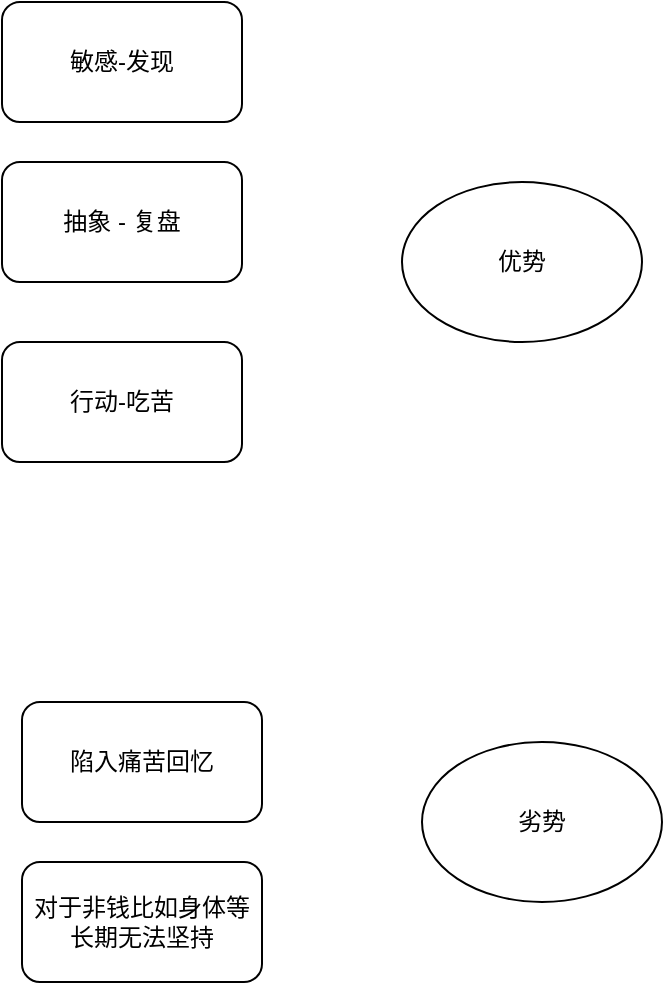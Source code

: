 <mxfile version="20.6.0" type="github">
  <diagram id="2el1WlvfTcGMez_GYhpd" name="第 1 页">
    <mxGraphModel dx="1662" dy="800" grid="1" gridSize="10" guides="1" tooltips="1" connect="1" arrows="1" fold="1" page="1" pageScale="1" pageWidth="400000" pageHeight="300000" math="0" shadow="0">
      <root>
        <mxCell id="0" />
        <mxCell id="1" parent="0" />
        <mxCell id="d4771lMoJdD0fQeVFkbv-1" value="优势" style="ellipse;whiteSpace=wrap;html=1;" vertex="1" parent="1">
          <mxGeometry x="700" y="300" width="120" height="80" as="geometry" />
        </mxCell>
        <mxCell id="d4771lMoJdD0fQeVFkbv-2" value="敏感-发现" style="rounded=1;whiteSpace=wrap;html=1;" vertex="1" parent="1">
          <mxGeometry x="500" y="210" width="120" height="60" as="geometry" />
        </mxCell>
        <mxCell id="d4771lMoJdD0fQeVFkbv-3" value="抽象 - 复盘" style="rounded=1;whiteSpace=wrap;html=1;" vertex="1" parent="1">
          <mxGeometry x="500" y="290" width="120" height="60" as="geometry" />
        </mxCell>
        <mxCell id="d4771lMoJdD0fQeVFkbv-4" value="行动-吃苦" style="rounded=1;whiteSpace=wrap;html=1;" vertex="1" parent="1">
          <mxGeometry x="500" y="380" width="120" height="60" as="geometry" />
        </mxCell>
        <mxCell id="d4771lMoJdD0fQeVFkbv-5" value="劣势" style="ellipse;whiteSpace=wrap;html=1;" vertex="1" parent="1">
          <mxGeometry x="710" y="580" width="120" height="80" as="geometry" />
        </mxCell>
        <mxCell id="d4771lMoJdD0fQeVFkbv-6" value="陷入痛苦回忆" style="rounded=1;whiteSpace=wrap;html=1;" vertex="1" parent="1">
          <mxGeometry x="510" y="560" width="120" height="60" as="geometry" />
        </mxCell>
        <mxCell id="d4771lMoJdD0fQeVFkbv-7" value="对于非钱比如身体等长期无法坚持" style="rounded=1;whiteSpace=wrap;html=1;" vertex="1" parent="1">
          <mxGeometry x="510" y="640" width="120" height="60" as="geometry" />
        </mxCell>
      </root>
    </mxGraphModel>
  </diagram>
</mxfile>
